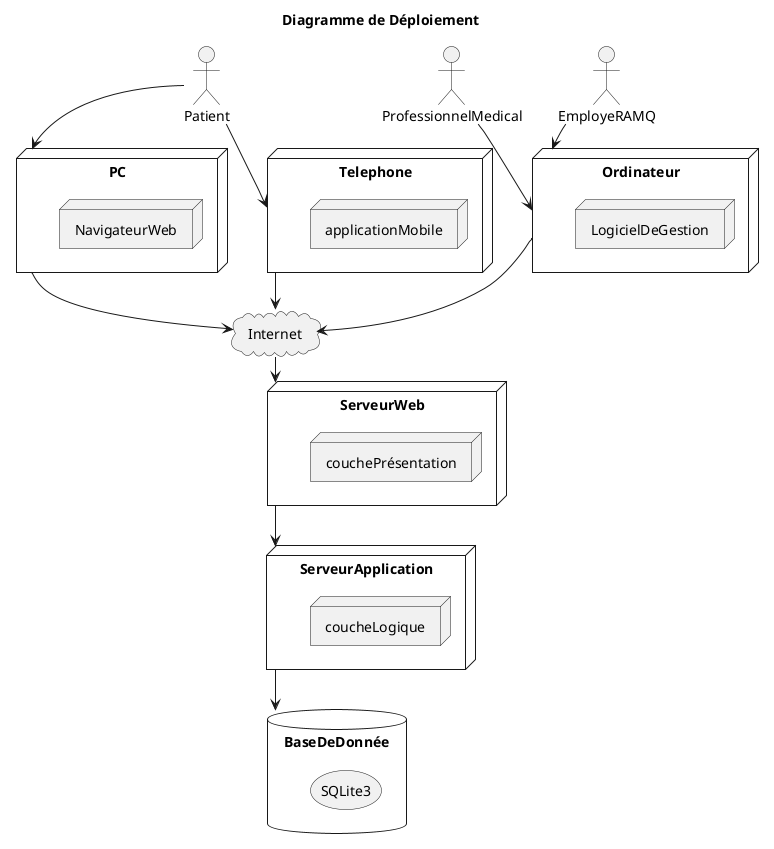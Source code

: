 @startuml diagrammeDeploiement

Title Diagramme de Déploiement

actor Patient 
actor ProfessionnelMedical
actor EmployeRAMQ
cloud Internet
node Ordinateur {
    node LogicielDeGestion
}

node PC {
    node NavigateurWeb
}

node Telephone {
    node applicationMobile
}

node ServeurWeb {
    node couchePrésentation
}

node ServeurApplication {
    node coucheLogique
}

database BaseDeDonnée {
    storage SQLite3
}

Patient --> PC
Patient --> Telephone
ProfessionnelMedical --> Ordinateur
EmployeRAMQ --> Ordinateur
Ordinateur --> Internet
PC --> Internet
Telephone --> Internet
Internet --> ServeurWeb
ServeurWeb --> ServeurApplication
ServeurApplication --> BaseDeDonnée

@enduml
